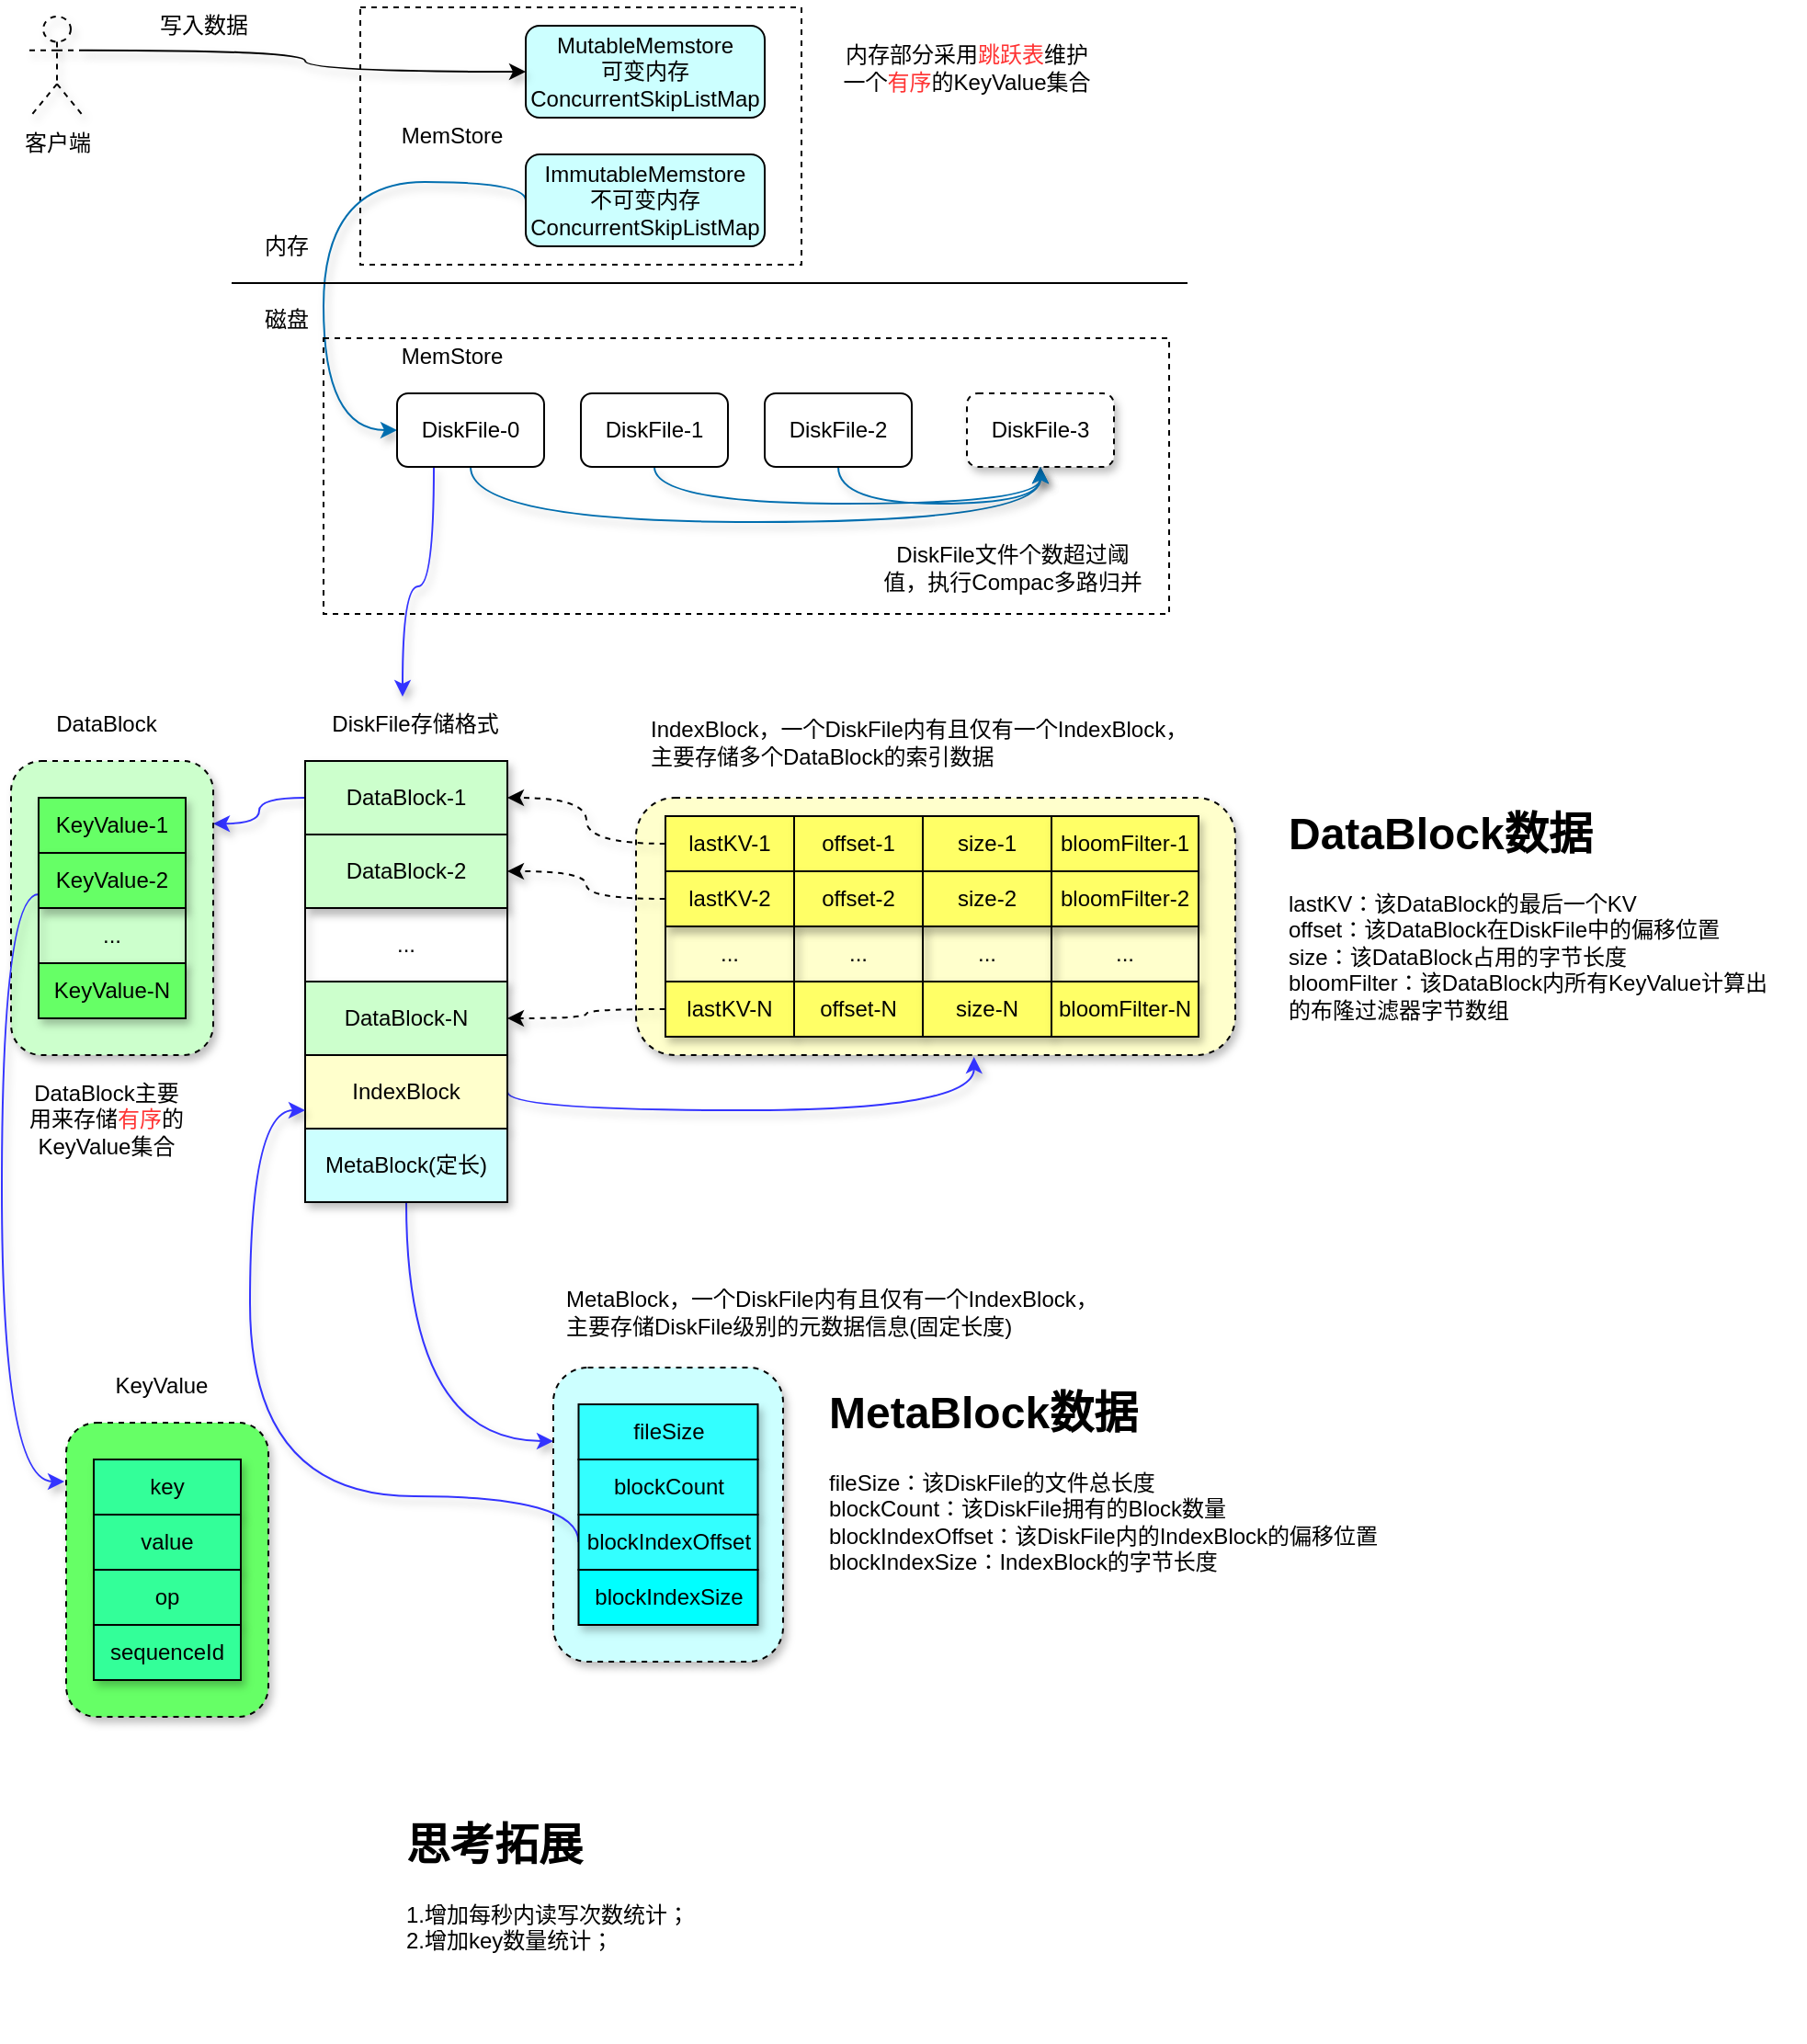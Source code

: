<mxfile version="13.0.3" type="device" pages="2"><diagram id="1KeFDZJCGOe7yQeo6_P3" name="Page-1"><mxGraphModel dx="1102" dy="800" grid="1" gridSize="10" guides="1" tooltips="1" connect="1" arrows="1" fold="1" page="1" pageScale="1" pageWidth="827" pageHeight="1169" math="0" shadow="0"><root><mxCell id="0"/><mxCell id="1" parent="0"/><mxCell id="AtJGYvh9pPP3RpNMi516-91" value="" style="rounded=1;whiteSpace=wrap;html=1;shadow=1;fillColor=#FFFFCC;dashed=1;" vertex="1" parent="1"><mxGeometry x="380" y="680" width="326" height="140" as="geometry"/></mxCell><mxCell id="AtJGYvh9pPP3RpNMi516-4" value="" style="rounded=0;whiteSpace=wrap;html=1;dashed=1;" vertex="1" parent="1"><mxGeometry x="230" y="250" width="240" height="140" as="geometry"/></mxCell><mxCell id="AtJGYvh9pPP3RpNMi516-5" value="MemStore" style="text;html=1;strokeColor=none;fillColor=none;align=center;verticalAlign=middle;whiteSpace=wrap;rounded=0;" vertex="1" parent="1"><mxGeometry x="260" y="310" width="40" height="20" as="geometry"/></mxCell><mxCell id="AtJGYvh9pPP3RpNMi516-7" value="MutableMemstore&lt;br&gt;可变内存&lt;br&gt;ConcurrentSkipListMap" style="rounded=1;whiteSpace=wrap;html=1;fillColor=#CCFFFF;" vertex="1" parent="1"><mxGeometry x="320" y="260" width="130" height="50" as="geometry"/></mxCell><mxCell id="AtJGYvh9pPP3RpNMi516-21" style="edgeStyle=orthogonalEdgeStyle;rounded=0;orthogonalLoop=1;jettySize=auto;html=1;exitX=0;exitY=0.5;exitDx=0;exitDy=0;entryX=0;entryY=0.5;entryDx=0;entryDy=0;shadow=1;curved=1;fillColor=#1ba1e2;strokeColor=#006EAF;" edge="1" parent="1" source="AtJGYvh9pPP3RpNMi516-8" target="AtJGYvh9pPP3RpNMi516-14"><mxGeometry relative="1" as="geometry"><Array as="points"><mxPoint x="320" y="345"/><mxPoint x="210" y="345"/><mxPoint x="210" y="480"/></Array></mxGeometry></mxCell><mxCell id="AtJGYvh9pPP3RpNMi516-8" value="ImmutableMemstore&lt;br&gt;不可变内存&lt;br&gt;ConcurrentSkipListMap" style="rounded=1;whiteSpace=wrap;html=1;fillColor=#CCFFFF;" vertex="1" parent="1"><mxGeometry x="320" y="330" width="130" height="50" as="geometry"/></mxCell><mxCell id="AtJGYvh9pPP3RpNMi516-9" value="" style="rounded=0;whiteSpace=wrap;html=1;fillColor=none;dashed=1;" vertex="1" parent="1"><mxGeometry x="210" y="430" width="460" height="150" as="geometry"/></mxCell><mxCell id="AtJGYvh9pPP3RpNMi516-10" value="" style="endArrow=none;html=1;" edge="1" parent="1"><mxGeometry width="50" height="50" relative="1" as="geometry"><mxPoint x="160" y="400" as="sourcePoint"/><mxPoint x="680" y="400" as="targetPoint"/></mxGeometry></mxCell><mxCell id="AtJGYvh9pPP3RpNMi516-11" value="内存" style="text;html=1;strokeColor=none;fillColor=none;align=center;verticalAlign=middle;whiteSpace=wrap;rounded=0;" vertex="1" parent="1"><mxGeometry x="170" y="370" width="40" height="20" as="geometry"/></mxCell><mxCell id="AtJGYvh9pPP3RpNMi516-13" value="磁盘" style="text;html=1;strokeColor=none;fillColor=none;align=center;verticalAlign=middle;whiteSpace=wrap;rounded=0;" vertex="1" parent="1"><mxGeometry x="170" y="410" width="40" height="20" as="geometry"/></mxCell><mxCell id="AtJGYvh9pPP3RpNMi516-22" style="edgeStyle=orthogonalEdgeStyle;curved=1;rounded=0;orthogonalLoop=1;jettySize=auto;html=1;exitX=0.5;exitY=1;exitDx=0;exitDy=0;entryX=0.5;entryY=1;entryDx=0;entryDy=0;shadow=1;fillColor=#1ba1e2;strokeColor=#006EAF;" edge="1" parent="1" source="AtJGYvh9pPP3RpNMi516-14" target="AtJGYvh9pPP3RpNMi516-19"><mxGeometry relative="1" as="geometry"><Array as="points"><mxPoint x="290" y="530"/><mxPoint x="600" y="530"/></Array></mxGeometry></mxCell><mxCell id="AtJGYvh9pPP3RpNMi516-120" style="edgeStyle=orthogonalEdgeStyle;curved=1;rounded=0;orthogonalLoop=1;jettySize=auto;html=1;exitX=0.25;exitY=1;exitDx=0;exitDy=0;entryX=0.43;entryY=-0.25;entryDx=0;entryDy=0;entryPerimeter=0;shadow=1;strokeColor=#3333FF;fillColor=#3399FF;" edge="1" parent="1" source="AtJGYvh9pPP3RpNMi516-14" target="AtJGYvh9pPP3RpNMi516-43"><mxGeometry relative="1" as="geometry"/></mxCell><mxCell id="AtJGYvh9pPP3RpNMi516-14" value="DiskFile-0" style="rounded=1;whiteSpace=wrap;html=1;fillColor=#FFFFFF;" vertex="1" parent="1"><mxGeometry x="250" y="460" width="80" height="40" as="geometry"/></mxCell><mxCell id="AtJGYvh9pPP3RpNMi516-25" style="edgeStyle=orthogonalEdgeStyle;curved=1;rounded=0;orthogonalLoop=1;jettySize=auto;html=1;exitX=0.5;exitY=1;exitDx=0;exitDy=0;entryX=0.5;entryY=1;entryDx=0;entryDy=0;shadow=1;fillColor=#1ba1e2;strokeColor=#006EAF;" edge="1" parent="1" source="AtJGYvh9pPP3RpNMi516-17" target="AtJGYvh9pPP3RpNMi516-19"><mxGeometry relative="1" as="geometry"/></mxCell><mxCell id="AtJGYvh9pPP3RpNMi516-17" value="DiskFile-1" style="rounded=1;whiteSpace=wrap;html=1;fillColor=#FFFFFF;" vertex="1" parent="1"><mxGeometry x="350" y="460" width="80" height="40" as="geometry"/></mxCell><mxCell id="AtJGYvh9pPP3RpNMi516-26" style="edgeStyle=orthogonalEdgeStyle;curved=1;rounded=0;orthogonalLoop=1;jettySize=auto;html=1;exitX=0.5;exitY=1;exitDx=0;exitDy=0;entryX=0.5;entryY=1;entryDx=0;entryDy=0;shadow=1;fillColor=#1ba1e2;strokeColor=#006EAF;" edge="1" parent="1" source="AtJGYvh9pPP3RpNMi516-18" target="AtJGYvh9pPP3RpNMi516-19"><mxGeometry relative="1" as="geometry"/></mxCell><mxCell id="AtJGYvh9pPP3RpNMi516-18" value="DiskFile-2" style="rounded=1;whiteSpace=wrap;html=1;fillColor=#FFFFFF;" vertex="1" parent="1"><mxGeometry x="450" y="460" width="80" height="40" as="geometry"/></mxCell><mxCell id="AtJGYvh9pPP3RpNMi516-19" value="DiskFile-3" style="rounded=1;whiteSpace=wrap;html=1;fillColor=#FFFFFF;shadow=1;dashed=1;" vertex="1" parent="1"><mxGeometry x="560" y="460" width="80" height="40" as="geometry"/></mxCell><mxCell id="AtJGYvh9pPP3RpNMi516-36" style="edgeStyle=orthogonalEdgeStyle;curved=1;rounded=0;orthogonalLoop=1;jettySize=auto;html=1;exitX=1;exitY=0.333;exitDx=0;exitDy=0;exitPerimeter=0;entryX=0;entryY=0.5;entryDx=0;entryDy=0;shadow=1;fillColor=#CCFFFF;" edge="1" parent="1" source="AtJGYvh9pPP3RpNMi516-27" target="AtJGYvh9pPP3RpNMi516-7"><mxGeometry relative="1" as="geometry"/></mxCell><mxCell id="AtJGYvh9pPP3RpNMi516-27" value="客户端" style="shape=umlActor;verticalLabelPosition=bottom;labelBackgroundColor=#ffffff;verticalAlign=top;html=1;outlineConnect=0;shadow=1;dashed=1;fillColor=none;" vertex="1" parent="1"><mxGeometry x="50" y="255" width="30" height="55" as="geometry"/></mxCell><mxCell id="AtJGYvh9pPP3RpNMi516-33" value="写入数据" style="text;html=1;strokeColor=none;fillColor=none;align=center;verticalAlign=middle;whiteSpace=wrap;rounded=0;shadow=1;dashed=1;" vertex="1" parent="1"><mxGeometry x="120" y="250" width="50" height="20" as="geometry"/></mxCell><mxCell id="AtJGYvh9pPP3RpNMi516-39" value="MemStore" style="text;html=1;strokeColor=none;fillColor=none;align=center;verticalAlign=middle;whiteSpace=wrap;rounded=0;" vertex="1" parent="1"><mxGeometry x="260" y="430" width="40" height="20" as="geometry"/></mxCell><mxCell id="AtJGYvh9pPP3RpNMi516-40" value="DiskFile文件个数超过阈值，执行Compac多路归并" style="text;html=1;strokeColor=none;fillColor=none;align=center;verticalAlign=middle;whiteSpace=wrap;rounded=0;" vertex="1" parent="1"><mxGeometry x="510" y="540" width="150" height="30" as="geometry"/></mxCell><mxCell id="AtJGYvh9pPP3RpNMi516-43" value="DiskFile存储格式" style="text;html=1;strokeColor=none;fillColor=none;align=center;verticalAlign=middle;whiteSpace=wrap;rounded=0;" vertex="1" parent="1"><mxGeometry x="210" y="630" width="100" height="20" as="geometry"/></mxCell><mxCell id="AtJGYvh9pPP3RpNMi516-97" style="edgeStyle=orthogonalEdgeStyle;curved=1;rounded=0;orthogonalLoop=1;jettySize=auto;html=1;exitX=0;exitY=0.5;exitDx=0;exitDy=0;entryX=1;entryY=0.213;entryDx=0;entryDy=0;entryPerimeter=0;shadow=1;fillColor=#3399FF;strokeColor=#3333FF;" edge="1" parent="1" source="AtJGYvh9pPP3RpNMi516-58" target="AtJGYvh9pPP3RpNMi516-66"><mxGeometry relative="1" as="geometry"/></mxCell><mxCell id="AtJGYvh9pPP3RpNMi516-58" value="DataBlock-1" style="rounded=0;whiteSpace=wrap;html=1;shadow=1;fillColor=#CCFFCC;" vertex="1" parent="1"><mxGeometry x="200" y="660" width="110" height="40" as="geometry"/></mxCell><mxCell id="AtJGYvh9pPP3RpNMi516-59" value="DataBlock-2" style="rounded=0;whiteSpace=wrap;html=1;shadow=1;fillColor=#CCFFCC;" vertex="1" parent="1"><mxGeometry x="200" y="700" width="110" height="40" as="geometry"/></mxCell><mxCell id="AtJGYvh9pPP3RpNMi516-62" value="..." style="rounded=0;whiteSpace=wrap;html=1;shadow=1;fillColor=none;" vertex="1" parent="1"><mxGeometry x="200" y="740" width="110" height="40" as="geometry"/></mxCell><mxCell id="AtJGYvh9pPP3RpNMi516-63" value="DataBlock-N" style="rounded=0;whiteSpace=wrap;html=1;shadow=1;fillColor=#CCFFCC;" vertex="1" parent="1"><mxGeometry x="200" y="780" width="110" height="40" as="geometry"/></mxCell><mxCell id="AtJGYvh9pPP3RpNMi516-96" style="edgeStyle=orthogonalEdgeStyle;curved=1;rounded=0;orthogonalLoop=1;jettySize=auto;html=1;exitX=1;exitY=0.5;exitDx=0;exitDy=0;entryX=0.564;entryY=1.007;entryDx=0;entryDy=0;entryPerimeter=0;shadow=1;fillColor=#CCFFFF;strokeColor=#3333FF;" edge="1" parent="1" source="AtJGYvh9pPP3RpNMi516-64" target="AtJGYvh9pPP3RpNMi516-91"><mxGeometry relative="1" as="geometry"><Array as="points"><mxPoint x="310" y="850"/><mxPoint x="564" y="850"/></Array></mxGeometry></mxCell><mxCell id="AtJGYvh9pPP3RpNMi516-64" value="IndexBlock" style="rounded=0;whiteSpace=wrap;html=1;shadow=1;fillColor=#FFFFCC;" vertex="1" parent="1"><mxGeometry x="200" y="820" width="110" height="40" as="geometry"/></mxCell><mxCell id="AtJGYvh9pPP3RpNMi516-112" style="edgeStyle=orthogonalEdgeStyle;curved=1;rounded=0;orthogonalLoop=1;jettySize=auto;html=1;exitX=0.5;exitY=1;exitDx=0;exitDy=0;entryX=0;entryY=0.25;entryDx=0;entryDy=0;shadow=1;strokeColor=#3333FF;fillColor=#3399FF;" edge="1" parent="1" source="AtJGYvh9pPP3RpNMi516-65" target="AtJGYvh9pPP3RpNMi516-102"><mxGeometry relative="1" as="geometry"/></mxCell><mxCell id="AtJGYvh9pPP3RpNMi516-65" value="MetaBlock(定长)" style="rounded=0;whiteSpace=wrap;html=1;shadow=1;fillColor=#CCFFFF;" vertex="1" parent="1"><mxGeometry x="200" y="860" width="110" height="40" as="geometry"/></mxCell><mxCell id="AtJGYvh9pPP3RpNMi516-66" value="" style="rounded=1;whiteSpace=wrap;html=1;shadow=1;fillColor=#CCFFCC;dashed=1;" vertex="1" parent="1"><mxGeometry x="40" y="660" width="110" height="160" as="geometry"/></mxCell><mxCell id="AtJGYvh9pPP3RpNMi516-67" value="KeyValue-1" style="rounded=0;whiteSpace=wrap;html=1;shadow=1;fillColor=#66FF66;" vertex="1" parent="1"><mxGeometry x="55" y="680" width="80" height="30" as="geometry"/></mxCell><mxCell id="AtJGYvh9pPP3RpNMi516-119" style="edgeStyle=orthogonalEdgeStyle;curved=1;rounded=0;orthogonalLoop=1;jettySize=auto;html=1;exitX=0;exitY=0.75;exitDx=0;exitDy=0;entryX=-0.009;entryY=0.2;entryDx=0;entryDy=0;entryPerimeter=0;shadow=1;strokeColor=#3333FF;fillColor=#3399FF;" edge="1" parent="1" source="AtJGYvh9pPP3RpNMi516-68" target="AtJGYvh9pPP3RpNMi516-113"><mxGeometry relative="1" as="geometry"/></mxCell><mxCell id="AtJGYvh9pPP3RpNMi516-68" value="KeyValue-2" style="rounded=0;whiteSpace=wrap;html=1;shadow=1;fillColor=#66FF66;" vertex="1" parent="1"><mxGeometry x="55" y="710" width="80" height="30" as="geometry"/></mxCell><mxCell id="AtJGYvh9pPP3RpNMi516-69" value="..." style="rounded=0;whiteSpace=wrap;html=1;shadow=1;fillColor=none;" vertex="1" parent="1"><mxGeometry x="55" y="740" width="80" height="30" as="geometry"/></mxCell><mxCell id="AtJGYvh9pPP3RpNMi516-70" value="KeyValue-N" style="rounded=0;whiteSpace=wrap;html=1;shadow=1;fillColor=#66FF66;" vertex="1" parent="1"><mxGeometry x="55" y="770" width="80" height="30" as="geometry"/></mxCell><mxCell id="AtJGYvh9pPP3RpNMi516-71" value="DataBlock" style="text;html=1;strokeColor=none;fillColor=none;align=center;verticalAlign=middle;whiteSpace=wrap;rounded=0;" vertex="1" parent="1"><mxGeometry x="59" y="630" width="66" height="20" as="geometry"/></mxCell><mxCell id="AtJGYvh9pPP3RpNMi516-73" value="DataBlock主要用来存储&lt;font color=&quot;#ff3333&quot;&gt;有序&lt;/font&gt;的KeyValue集合" style="text;html=1;strokeColor=none;fillColor=none;align=center;verticalAlign=middle;whiteSpace=wrap;rounded=0;" vertex="1" parent="1"><mxGeometry x="47" y="820" width="90" height="70" as="geometry"/></mxCell><mxCell id="AtJGYvh9pPP3RpNMi516-93" style="edgeStyle=orthogonalEdgeStyle;curved=1;rounded=0;orthogonalLoop=1;jettySize=auto;html=1;exitX=0;exitY=0.5;exitDx=0;exitDy=0;entryX=1;entryY=0.5;entryDx=0;entryDy=0;shadow=1;fillColor=#CCFFFF;dashed=1;" edge="1" parent="1" source="AtJGYvh9pPP3RpNMi516-75" target="AtJGYvh9pPP3RpNMi516-58"><mxGeometry relative="1" as="geometry"/></mxCell><mxCell id="AtJGYvh9pPP3RpNMi516-75" value="lastKV-1" style="rounded=0;whiteSpace=wrap;html=1;shadow=1;fillColor=#FFFF66;" vertex="1" parent="1"><mxGeometry x="396" y="690" width="70" height="30" as="geometry"/></mxCell><mxCell id="AtJGYvh9pPP3RpNMi516-76" value="offset-1" style="rounded=0;whiteSpace=wrap;html=1;shadow=1;fillColor=#FFFF66;" vertex="1" parent="1"><mxGeometry x="466" y="690" width="70" height="30" as="geometry"/></mxCell><mxCell id="AtJGYvh9pPP3RpNMi516-77" value="size-1" style="rounded=0;whiteSpace=wrap;html=1;shadow=1;fillColor=#FFFF66;" vertex="1" parent="1"><mxGeometry x="536" y="690" width="70" height="30" as="geometry"/></mxCell><mxCell id="AtJGYvh9pPP3RpNMi516-78" value="bloomFilter-1" style="rounded=0;whiteSpace=wrap;html=1;shadow=1;fillColor=#FFFF66;" vertex="1" parent="1"><mxGeometry x="606" y="690" width="80" height="30" as="geometry"/></mxCell><mxCell id="AtJGYvh9pPP3RpNMi516-94" style="edgeStyle=orthogonalEdgeStyle;curved=1;rounded=0;orthogonalLoop=1;jettySize=auto;html=1;exitX=0;exitY=0.5;exitDx=0;exitDy=0;entryX=1;entryY=0.5;entryDx=0;entryDy=0;shadow=1;fillColor=#CCFFFF;dashed=1;" edge="1" parent="1" source="AtJGYvh9pPP3RpNMi516-79" target="AtJGYvh9pPP3RpNMi516-59"><mxGeometry relative="1" as="geometry"/></mxCell><mxCell id="AtJGYvh9pPP3RpNMi516-79" value="lastKV-2" style="rounded=0;whiteSpace=wrap;html=1;shadow=1;fillColor=#FFFF66;" vertex="1" parent="1"><mxGeometry x="396" y="720" width="70" height="30" as="geometry"/></mxCell><mxCell id="AtJGYvh9pPP3RpNMi516-80" value="offset-2" style="rounded=0;whiteSpace=wrap;html=1;shadow=1;fillColor=#FFFF66;" vertex="1" parent="1"><mxGeometry x="466" y="720" width="70" height="30" as="geometry"/></mxCell><mxCell id="AtJGYvh9pPP3RpNMi516-81" value="size-2" style="rounded=0;whiteSpace=wrap;html=1;shadow=1;fillColor=#FFFF66;" vertex="1" parent="1"><mxGeometry x="536" y="720" width="70" height="30" as="geometry"/></mxCell><mxCell id="AtJGYvh9pPP3RpNMi516-82" value="bloomFilter-2" style="rounded=0;whiteSpace=wrap;html=1;shadow=1;fillColor=#FFFF66;" vertex="1" parent="1"><mxGeometry x="606" y="720" width="80" height="30" as="geometry"/></mxCell><mxCell id="AtJGYvh9pPP3RpNMi516-83" value="..." style="rounded=0;whiteSpace=wrap;html=1;shadow=1;fillColor=none;" vertex="1" parent="1"><mxGeometry x="396" y="750" width="70" height="30" as="geometry"/></mxCell><mxCell id="AtJGYvh9pPP3RpNMi516-84" value="..." style="rounded=0;whiteSpace=wrap;html=1;shadow=1;fillColor=none;" vertex="1" parent="1"><mxGeometry x="466" y="750" width="70" height="30" as="geometry"/></mxCell><mxCell id="AtJGYvh9pPP3RpNMi516-85" value="..." style="rounded=0;whiteSpace=wrap;html=1;shadow=1;fillColor=none;" vertex="1" parent="1"><mxGeometry x="536" y="750" width="70" height="30" as="geometry"/></mxCell><mxCell id="AtJGYvh9pPP3RpNMi516-86" value="..." style="rounded=0;whiteSpace=wrap;html=1;shadow=1;fillColor=none;" vertex="1" parent="1"><mxGeometry x="606" y="750" width="80" height="30" as="geometry"/></mxCell><mxCell id="AtJGYvh9pPP3RpNMi516-95" style="edgeStyle=orthogonalEdgeStyle;curved=1;rounded=0;orthogonalLoop=1;jettySize=auto;html=1;exitX=0;exitY=0.5;exitDx=0;exitDy=0;entryX=1;entryY=0.5;entryDx=0;entryDy=0;shadow=1;fillColor=#CCFFFF;dashed=1;" edge="1" parent="1" source="AtJGYvh9pPP3RpNMi516-87" target="AtJGYvh9pPP3RpNMi516-63"><mxGeometry relative="1" as="geometry"/></mxCell><mxCell id="AtJGYvh9pPP3RpNMi516-87" value="lastKV-N" style="rounded=0;whiteSpace=wrap;html=1;shadow=1;fillColor=#FFFF66;" vertex="1" parent="1"><mxGeometry x="396" y="780" width="70" height="30" as="geometry"/></mxCell><mxCell id="AtJGYvh9pPP3RpNMi516-88" value="offset-N" style="rounded=0;whiteSpace=wrap;html=1;shadow=1;fillColor=#FFFF66;" vertex="1" parent="1"><mxGeometry x="466" y="780" width="70" height="30" as="geometry"/></mxCell><mxCell id="AtJGYvh9pPP3RpNMi516-89" value="size-N" style="rounded=0;whiteSpace=wrap;html=1;shadow=1;fillColor=#FFFF66;" vertex="1" parent="1"><mxGeometry x="536" y="780" width="70" height="30" as="geometry"/></mxCell><mxCell id="AtJGYvh9pPP3RpNMi516-90" value="bloomFilter-N" style="rounded=0;whiteSpace=wrap;html=1;shadow=1;fillColor=#FFFF66;" vertex="1" parent="1"><mxGeometry x="606" y="780" width="80" height="30" as="geometry"/></mxCell><mxCell id="AtJGYvh9pPP3RpNMi516-92" value="IndexBlock，一个DiskFile内有且仅有一个IndexBlock，主要存储多个DataBlock的索引数据" style="text;html=1;strokeColor=none;fillColor=none;align=left;verticalAlign=middle;whiteSpace=wrap;rounded=0;" vertex="1" parent="1"><mxGeometry x="386" y="630" width="300" height="40" as="geometry"/></mxCell><mxCell id="AtJGYvh9pPP3RpNMi516-98" value="&lt;h1&gt;DataBlock数据&lt;/h1&gt;&lt;div&gt;lastKV：该DataBlock的最后一个KV&lt;br&gt;offset：该DataBlock在DiskFile中的偏移位置&lt;/div&gt;&lt;div&gt;size：该DataBlock占用的字节长度&lt;br&gt;bloomFilter：该DataBlock内所有KeyValue计算出的布隆过滤器字节数组&lt;/div&gt;" style="text;html=1;strokeColor=none;fillColor=none;spacing=5;spacingTop=-20;whiteSpace=wrap;overflow=hidden;rounded=0;shadow=1;" vertex="1" parent="1"><mxGeometry x="730" y="680" width="280" height="130" as="geometry"/></mxCell><mxCell id="AtJGYvh9pPP3RpNMi516-99" value="MetaBlock，一个DiskFile内有且仅有一个IndexBlock，主要存储DiskFile级别的元数据信息(固定长度)" style="text;html=1;strokeColor=none;fillColor=none;align=left;verticalAlign=middle;whiteSpace=wrap;rounded=0;" vertex="1" parent="1"><mxGeometry x="340" y="940" width="300" height="40" as="geometry"/></mxCell><mxCell id="AtJGYvh9pPP3RpNMi516-102" value="" style="rounded=1;whiteSpace=wrap;html=1;shadow=1;fillColor=#CCFFFF;dashed=1;" vertex="1" parent="1"><mxGeometry x="335" y="990" width="125" height="160" as="geometry"/></mxCell><mxCell id="AtJGYvh9pPP3RpNMi516-103" value="fileSize" style="rounded=0;whiteSpace=wrap;html=1;shadow=1;fillColor=#33FFFF;" vertex="1" parent="1"><mxGeometry x="348.75" y="1010" width="97.5" height="30" as="geometry"/></mxCell><mxCell id="AtJGYvh9pPP3RpNMi516-108" value="blockCount" style="rounded=0;whiteSpace=wrap;html=1;shadow=1;fillColor=#33FFFF;" vertex="1" parent="1"><mxGeometry x="348.75" y="1040" width="97.5" height="30" as="geometry"/></mxCell><mxCell id="AtJGYvh9pPP3RpNMi516-121" style="edgeStyle=orthogonalEdgeStyle;curved=1;rounded=0;orthogonalLoop=1;jettySize=auto;html=1;exitX=0;exitY=0.5;exitDx=0;exitDy=0;entryX=0;entryY=0.75;entryDx=0;entryDy=0;shadow=1;strokeColor=#3333FF;fillColor=#3399FF;" edge="1" parent="1" source="AtJGYvh9pPP3RpNMi516-109" target="AtJGYvh9pPP3RpNMi516-64"><mxGeometry relative="1" as="geometry"><Array as="points"><mxPoint x="349" y="1060"/><mxPoint x="170" y="1060"/><mxPoint x="170" y="850"/></Array></mxGeometry></mxCell><mxCell id="AtJGYvh9pPP3RpNMi516-109" value="blockIndexOffset" style="rounded=0;whiteSpace=wrap;html=1;shadow=1;fillColor=#33FFFF;" vertex="1" parent="1"><mxGeometry x="348.75" y="1070" width="97.5" height="30" as="geometry"/></mxCell><mxCell id="AtJGYvh9pPP3RpNMi516-110" value="blockIndexSize" style="rounded=0;whiteSpace=wrap;html=1;shadow=1;fillColor=#00FFFF;" vertex="1" parent="1"><mxGeometry x="348.75" y="1100" width="97.5" height="30" as="geometry"/></mxCell><mxCell id="AtJGYvh9pPP3RpNMi516-111" value="&lt;h1&gt;MetaBlock数据&lt;/h1&gt;&lt;div&gt;fileSize：该DiskFile的文件总长度&lt;br&gt;blockCount：该DiskFile拥有的Block数量&lt;br&gt;blockIndexOffset：该DiskFile内的IndexBlock的偏移位置&lt;br&gt;blockIndexSize：IndexBlock的字节长度&lt;/div&gt;" style="text;html=1;strokeColor=none;fillColor=none;spacing=5;spacingTop=-20;whiteSpace=wrap;overflow=hidden;rounded=0;shadow=1;" vertex="1" parent="1"><mxGeometry x="480" y="995" width="310" height="120" as="geometry"/></mxCell><mxCell id="AtJGYvh9pPP3RpNMi516-113" value="" style="rounded=1;whiteSpace=wrap;html=1;shadow=1;fillColor=#66FF66;dashed=1;" vertex="1" parent="1"><mxGeometry x="70" y="1020" width="110" height="160" as="geometry"/></mxCell><mxCell id="AtJGYvh9pPP3RpNMi516-114" value="key" style="rounded=0;whiteSpace=wrap;html=1;shadow=1;fillColor=#33FF99;" vertex="1" parent="1"><mxGeometry x="85" y="1040" width="80" height="30" as="geometry"/></mxCell><mxCell id="AtJGYvh9pPP3RpNMi516-115" value="value" style="rounded=0;whiteSpace=wrap;html=1;shadow=1;fillColor=#33FF99;" vertex="1" parent="1"><mxGeometry x="85" y="1070" width="80" height="30" as="geometry"/></mxCell><mxCell id="AtJGYvh9pPP3RpNMi516-116" value="op" style="rounded=0;whiteSpace=wrap;html=1;shadow=1;fillColor=#33FF99;" vertex="1" parent="1"><mxGeometry x="85" y="1100" width="80" height="30" as="geometry"/></mxCell><mxCell id="AtJGYvh9pPP3RpNMi516-117" value="sequenceId" style="rounded=0;whiteSpace=wrap;html=1;shadow=1;fillColor=#33FF99;" vertex="1" parent="1"><mxGeometry x="85" y="1130" width="80" height="30" as="geometry"/></mxCell><mxCell id="AtJGYvh9pPP3RpNMi516-118" value="KeyValue" style="text;html=1;strokeColor=none;fillColor=none;align=center;verticalAlign=middle;whiteSpace=wrap;rounded=0;" vertex="1" parent="1"><mxGeometry x="89" y="990" width="66" height="20" as="geometry"/></mxCell><mxCell id="AtJGYvh9pPP3RpNMi516-122" value="内存部分采用&lt;font color=&quot;#ff3333&quot;&gt;跳跃表&lt;/font&gt;维护一个&lt;font color=&quot;#ff3333&quot;&gt;有序&lt;/font&gt;的KeyValue集合" style="text;html=1;strokeColor=none;fillColor=none;align=center;verticalAlign=middle;whiteSpace=wrap;rounded=0;shadow=1;dashed=1;" vertex="1" parent="1"><mxGeometry x="490" y="262.5" width="140" height="40" as="geometry"/></mxCell><mxCell id="AtJGYvh9pPP3RpNMi516-123" value="&lt;h1&gt;思考拓展&lt;/h1&gt;&lt;div&gt;1.增加每秒内读写次数统计；&lt;br&gt;2.增加key数量统计；&lt;/div&gt;" style="text;html=1;strokeColor=none;fillColor=none;spacing=5;spacingTop=-20;whiteSpace=wrap;overflow=hidden;rounded=0;shadow=1;dashed=1;" vertex="1" parent="1"><mxGeometry x="250" y="1230" width="190" height="120" as="geometry"/></mxCell></root></mxGraphModel></diagram><diagram name="Copy of Page-1" id="GTbwqUrIGN9Tex4YSFzC"><mxGraphModel dx="751" dy="567" grid="1" gridSize="10" guides="1" tooltips="1" connect="1" arrows="1" fold="1" page="1" pageScale="1" pageWidth="827" pageHeight="1169" math="0" shadow="0"><root><mxCell id="V8BIZIdt084kIHBdECJ0-0"/><mxCell id="V8BIZIdt084kIHBdECJ0-1" parent="V8BIZIdt084kIHBdECJ0-0"/><mxCell id="V8BIZIdt084kIHBdECJ0-2" value="" style="rounded=1;whiteSpace=wrap;html=1;shadow=1;fillColor=#FFFFCC;dashed=1;" vertex="1" parent="V8BIZIdt084kIHBdECJ0-1"><mxGeometry x="380" y="680" width="326" height="140" as="geometry"/></mxCell><mxCell id="V8BIZIdt084kIHBdECJ0-3" value="" style="rounded=0;whiteSpace=wrap;html=1;dashed=1;" vertex="1" parent="V8BIZIdt084kIHBdECJ0-1"><mxGeometry x="230" y="250" width="240" height="140" as="geometry"/></mxCell><mxCell id="V8BIZIdt084kIHBdECJ0-4" value="MemStore" style="text;html=1;strokeColor=none;fillColor=none;align=center;verticalAlign=middle;whiteSpace=wrap;rounded=0;" vertex="1" parent="V8BIZIdt084kIHBdECJ0-1"><mxGeometry x="260" y="310" width="40" height="20" as="geometry"/></mxCell><mxCell id="V8BIZIdt084kIHBdECJ0-5" value="MutableMemstore&lt;br&gt;可变内存&lt;br&gt;ConcurrentSkipListMap" style="rounded=1;whiteSpace=wrap;html=1;fillColor=#CCFFFF;" vertex="1" parent="V8BIZIdt084kIHBdECJ0-1"><mxGeometry x="320" y="260" width="130" height="50" as="geometry"/></mxCell><mxCell id="V8BIZIdt084kIHBdECJ0-6" style="edgeStyle=orthogonalEdgeStyle;rounded=0;orthogonalLoop=1;jettySize=auto;html=1;exitX=0;exitY=0.5;exitDx=0;exitDy=0;entryX=0;entryY=0.5;entryDx=0;entryDy=0;shadow=1;curved=1;fillColor=#1ba1e2;strokeColor=#006EAF;" edge="1" parent="V8BIZIdt084kIHBdECJ0-1" source="V8BIZIdt084kIHBdECJ0-7" target="V8BIZIdt084kIHBdECJ0-14"><mxGeometry relative="1" as="geometry"><Array as="points"><mxPoint x="320" y="345"/><mxPoint x="210" y="345"/><mxPoint x="210" y="480"/></Array></mxGeometry></mxCell><mxCell id="V8BIZIdt084kIHBdECJ0-7" value="ImmutableMemstore&lt;br&gt;不可变内存&lt;br&gt;ConcurrentSkipListMap" style="rounded=1;whiteSpace=wrap;html=1;fillColor=#CCFFFF;" vertex="1" parent="V8BIZIdt084kIHBdECJ0-1"><mxGeometry x="320" y="330" width="130" height="50" as="geometry"/></mxCell><mxCell id="V8BIZIdt084kIHBdECJ0-8" value="" style="rounded=0;whiteSpace=wrap;html=1;fillColor=none;dashed=1;" vertex="1" parent="V8BIZIdt084kIHBdECJ0-1"><mxGeometry x="210" y="430" width="460" height="150" as="geometry"/></mxCell><mxCell id="V8BIZIdt084kIHBdECJ0-9" value="" style="endArrow=none;html=1;" edge="1" parent="V8BIZIdt084kIHBdECJ0-1"><mxGeometry width="50" height="50" relative="1" as="geometry"><mxPoint x="160" y="400" as="sourcePoint"/><mxPoint x="680" y="400" as="targetPoint"/></mxGeometry></mxCell><mxCell id="V8BIZIdt084kIHBdECJ0-10" value="内存" style="text;html=1;strokeColor=none;fillColor=none;align=center;verticalAlign=middle;whiteSpace=wrap;rounded=0;" vertex="1" parent="V8BIZIdt084kIHBdECJ0-1"><mxGeometry x="170" y="370" width="40" height="20" as="geometry"/></mxCell><mxCell id="V8BIZIdt084kIHBdECJ0-11" value="磁盘" style="text;html=1;strokeColor=none;fillColor=none;align=center;verticalAlign=middle;whiteSpace=wrap;rounded=0;" vertex="1" parent="V8BIZIdt084kIHBdECJ0-1"><mxGeometry x="170" y="410" width="40" height="20" as="geometry"/></mxCell><mxCell id="V8BIZIdt084kIHBdECJ0-12" style="edgeStyle=orthogonalEdgeStyle;curved=1;rounded=0;orthogonalLoop=1;jettySize=auto;html=1;exitX=0.5;exitY=1;exitDx=0;exitDy=0;entryX=0.5;entryY=1;entryDx=0;entryDy=0;shadow=1;fillColor=#1ba1e2;strokeColor=#006EAF;" edge="1" parent="V8BIZIdt084kIHBdECJ0-1" source="V8BIZIdt084kIHBdECJ0-14" target="V8BIZIdt084kIHBdECJ0-19"><mxGeometry relative="1" as="geometry"><Array as="points"><mxPoint x="290" y="530"/><mxPoint x="600" y="530"/></Array></mxGeometry></mxCell><mxCell id="V8BIZIdt084kIHBdECJ0-13" style="edgeStyle=orthogonalEdgeStyle;curved=1;rounded=0;orthogonalLoop=1;jettySize=auto;html=1;exitX=0.25;exitY=1;exitDx=0;exitDy=0;entryX=0.43;entryY=-0.25;entryDx=0;entryDy=0;entryPerimeter=0;shadow=1;strokeColor=#3333FF;fillColor=#3399FF;" edge="1" parent="V8BIZIdt084kIHBdECJ0-1" source="V8BIZIdt084kIHBdECJ0-14" target="V8BIZIdt084kIHBdECJ0-25"><mxGeometry relative="1" as="geometry"/></mxCell><mxCell id="V8BIZIdt084kIHBdECJ0-14" value="DiskFile-0" style="rounded=1;whiteSpace=wrap;html=1;fillColor=#FFFFFF;" vertex="1" parent="V8BIZIdt084kIHBdECJ0-1"><mxGeometry x="250" y="460" width="80" height="40" as="geometry"/></mxCell><mxCell id="V8BIZIdt084kIHBdECJ0-15" style="edgeStyle=orthogonalEdgeStyle;curved=1;rounded=0;orthogonalLoop=1;jettySize=auto;html=1;exitX=0.5;exitY=1;exitDx=0;exitDy=0;entryX=0.5;entryY=1;entryDx=0;entryDy=0;shadow=1;fillColor=#1ba1e2;strokeColor=#006EAF;" edge="1" parent="V8BIZIdt084kIHBdECJ0-1" source="V8BIZIdt084kIHBdECJ0-16" target="V8BIZIdt084kIHBdECJ0-19"><mxGeometry relative="1" as="geometry"/></mxCell><mxCell id="V8BIZIdt084kIHBdECJ0-16" value="DiskFile-1" style="rounded=1;whiteSpace=wrap;html=1;fillColor=#FFFFFF;" vertex="1" parent="V8BIZIdt084kIHBdECJ0-1"><mxGeometry x="350" y="460" width="80" height="40" as="geometry"/></mxCell><mxCell id="V8BIZIdt084kIHBdECJ0-17" style="edgeStyle=orthogonalEdgeStyle;curved=1;rounded=0;orthogonalLoop=1;jettySize=auto;html=1;exitX=0.5;exitY=1;exitDx=0;exitDy=0;entryX=0.5;entryY=1;entryDx=0;entryDy=0;shadow=1;fillColor=#1ba1e2;strokeColor=#006EAF;" edge="1" parent="V8BIZIdt084kIHBdECJ0-1" source="V8BIZIdt084kIHBdECJ0-18" target="V8BIZIdt084kIHBdECJ0-19"><mxGeometry relative="1" as="geometry"/></mxCell><mxCell id="V8BIZIdt084kIHBdECJ0-18" value="DiskFile-2" style="rounded=1;whiteSpace=wrap;html=1;fillColor=#FFFFFF;" vertex="1" parent="V8BIZIdt084kIHBdECJ0-1"><mxGeometry x="450" y="460" width="80" height="40" as="geometry"/></mxCell><mxCell id="V8BIZIdt084kIHBdECJ0-19" value="DiskFile-3" style="rounded=1;whiteSpace=wrap;html=1;fillColor=#FFFFFF;shadow=1;dashed=1;" vertex="1" parent="V8BIZIdt084kIHBdECJ0-1"><mxGeometry x="560" y="460" width="80" height="40" as="geometry"/></mxCell><mxCell id="V8BIZIdt084kIHBdECJ0-20" style="edgeStyle=orthogonalEdgeStyle;curved=1;rounded=0;orthogonalLoop=1;jettySize=auto;html=1;exitX=1;exitY=0.333;exitDx=0;exitDy=0;exitPerimeter=0;entryX=0;entryY=0.5;entryDx=0;entryDy=0;shadow=1;fillColor=#CCFFFF;" edge="1" parent="V8BIZIdt084kIHBdECJ0-1" source="V8BIZIdt084kIHBdECJ0-21" target="V8BIZIdt084kIHBdECJ0-5"><mxGeometry relative="1" as="geometry"/></mxCell><mxCell id="V8BIZIdt084kIHBdECJ0-21" value="客户端" style="shape=umlActor;verticalLabelPosition=bottom;labelBackgroundColor=#ffffff;verticalAlign=top;html=1;outlineConnect=0;shadow=1;dashed=1;fillColor=none;" vertex="1" parent="V8BIZIdt084kIHBdECJ0-1"><mxGeometry x="50" y="255" width="30" height="55" as="geometry"/></mxCell><mxCell id="V8BIZIdt084kIHBdECJ0-22" value="写入数据" style="text;html=1;strokeColor=none;fillColor=none;align=center;verticalAlign=middle;whiteSpace=wrap;rounded=0;shadow=1;dashed=1;" vertex="1" parent="V8BIZIdt084kIHBdECJ0-1"><mxGeometry x="120" y="250" width="50" height="20" as="geometry"/></mxCell><mxCell id="V8BIZIdt084kIHBdECJ0-23" value="MemStore" style="text;html=1;strokeColor=none;fillColor=none;align=center;verticalAlign=middle;whiteSpace=wrap;rounded=0;" vertex="1" parent="V8BIZIdt084kIHBdECJ0-1"><mxGeometry x="260" y="430" width="40" height="20" as="geometry"/></mxCell><mxCell id="V8BIZIdt084kIHBdECJ0-24" value="DiskFile文件个数超过阈值，执行Compac多路归并" style="text;html=1;strokeColor=none;fillColor=none;align=center;verticalAlign=middle;whiteSpace=wrap;rounded=0;" vertex="1" parent="V8BIZIdt084kIHBdECJ0-1"><mxGeometry x="510" y="540" width="150" height="30" as="geometry"/></mxCell><mxCell id="V8BIZIdt084kIHBdECJ0-25" value="DiskFile存储格式" style="text;html=1;strokeColor=none;fillColor=none;align=center;verticalAlign=middle;whiteSpace=wrap;rounded=0;" vertex="1" parent="V8BIZIdt084kIHBdECJ0-1"><mxGeometry x="210" y="630" width="100" height="20" as="geometry"/></mxCell><mxCell id="V8BIZIdt084kIHBdECJ0-26" style="edgeStyle=orthogonalEdgeStyle;curved=1;rounded=0;orthogonalLoop=1;jettySize=auto;html=1;exitX=0;exitY=0.5;exitDx=0;exitDy=0;entryX=1;entryY=0.213;entryDx=0;entryDy=0;entryPerimeter=0;shadow=1;fillColor=#3399FF;strokeColor=#3333FF;" edge="1" parent="V8BIZIdt084kIHBdECJ0-1" source="V8BIZIdt084kIHBdECJ0-27" target="V8BIZIdt084kIHBdECJ0-35"><mxGeometry relative="1" as="geometry"/></mxCell><mxCell id="V8BIZIdt084kIHBdECJ0-27" value="DataBlock-1" style="rounded=0;whiteSpace=wrap;html=1;shadow=1;fillColor=#CCFFCC;" vertex="1" parent="V8BIZIdt084kIHBdECJ0-1"><mxGeometry x="200" y="660" width="110" height="40" as="geometry"/></mxCell><mxCell id="V8BIZIdt084kIHBdECJ0-28" value="DataBlock-2" style="rounded=0;whiteSpace=wrap;html=1;shadow=1;fillColor=#CCFFCC;" vertex="1" parent="V8BIZIdt084kIHBdECJ0-1"><mxGeometry x="200" y="700" width="110" height="40" as="geometry"/></mxCell><mxCell id="V8BIZIdt084kIHBdECJ0-29" value="..." style="rounded=0;whiteSpace=wrap;html=1;shadow=1;fillColor=none;" vertex="1" parent="V8BIZIdt084kIHBdECJ0-1"><mxGeometry x="200" y="740" width="110" height="40" as="geometry"/></mxCell><mxCell id="V8BIZIdt084kIHBdECJ0-30" value="DataBlock-N" style="rounded=0;whiteSpace=wrap;html=1;shadow=1;fillColor=#CCFFCC;" vertex="1" parent="V8BIZIdt084kIHBdECJ0-1"><mxGeometry x="200" y="780" width="110" height="40" as="geometry"/></mxCell><mxCell id="V8BIZIdt084kIHBdECJ0-31" style="edgeStyle=orthogonalEdgeStyle;curved=1;rounded=0;orthogonalLoop=1;jettySize=auto;html=1;exitX=1;exitY=0.5;exitDx=0;exitDy=0;entryX=0.564;entryY=1.007;entryDx=0;entryDy=0;entryPerimeter=0;shadow=1;fillColor=#CCFFFF;strokeColor=#3333FF;" edge="1" parent="V8BIZIdt084kIHBdECJ0-1" source="V8BIZIdt084kIHBdECJ0-32" target="V8BIZIdt084kIHBdECJ0-2"><mxGeometry relative="1" as="geometry"><Array as="points"><mxPoint x="310" y="850"/><mxPoint x="564" y="850"/></Array></mxGeometry></mxCell><mxCell id="V8BIZIdt084kIHBdECJ0-32" value="IndexBlock" style="rounded=0;whiteSpace=wrap;html=1;shadow=1;fillColor=#FFFFCC;" vertex="1" parent="V8BIZIdt084kIHBdECJ0-1"><mxGeometry x="200" y="820" width="110" height="40" as="geometry"/></mxCell><mxCell id="V8BIZIdt084kIHBdECJ0-33" style="edgeStyle=orthogonalEdgeStyle;curved=1;rounded=0;orthogonalLoop=1;jettySize=auto;html=1;exitX=0.5;exitY=1;exitDx=0;exitDy=0;entryX=0;entryY=0.25;entryDx=0;entryDy=0;shadow=1;strokeColor=#3333FF;fillColor=#3399FF;" edge="1" parent="V8BIZIdt084kIHBdECJ0-1" source="V8BIZIdt084kIHBdECJ0-34" target="V8BIZIdt084kIHBdECJ0-65"><mxGeometry relative="1" as="geometry"/></mxCell><mxCell id="V8BIZIdt084kIHBdECJ0-34" value="MetaBlock(定长)" style="rounded=0;whiteSpace=wrap;html=1;shadow=1;fillColor=#CCFFFF;" vertex="1" parent="V8BIZIdt084kIHBdECJ0-1"><mxGeometry x="200" y="860" width="110" height="40" as="geometry"/></mxCell><mxCell id="V8BIZIdt084kIHBdECJ0-35" value="" style="rounded=1;whiteSpace=wrap;html=1;shadow=1;fillColor=#CCFFCC;dashed=1;" vertex="1" parent="V8BIZIdt084kIHBdECJ0-1"><mxGeometry x="40" y="660" width="110" height="160" as="geometry"/></mxCell><mxCell id="V8BIZIdt084kIHBdECJ0-36" value="KeyValue-1" style="rounded=0;whiteSpace=wrap;html=1;shadow=1;fillColor=#66FF66;" vertex="1" parent="V8BIZIdt084kIHBdECJ0-1"><mxGeometry x="55" y="680" width="80" height="30" as="geometry"/></mxCell><mxCell id="V8BIZIdt084kIHBdECJ0-37" style="edgeStyle=orthogonalEdgeStyle;curved=1;rounded=0;orthogonalLoop=1;jettySize=auto;html=1;exitX=0;exitY=0.75;exitDx=0;exitDy=0;entryX=-0.009;entryY=0.2;entryDx=0;entryDy=0;entryPerimeter=0;shadow=1;strokeColor=#3333FF;fillColor=#3399FF;" edge="1" parent="V8BIZIdt084kIHBdECJ0-1" source="V8BIZIdt084kIHBdECJ0-38" target="V8BIZIdt084kIHBdECJ0-72"><mxGeometry relative="1" as="geometry"/></mxCell><mxCell id="V8BIZIdt084kIHBdECJ0-38" value="KeyValue-2" style="rounded=0;whiteSpace=wrap;html=1;shadow=1;fillColor=#66FF66;" vertex="1" parent="V8BIZIdt084kIHBdECJ0-1"><mxGeometry x="55" y="710" width="80" height="30" as="geometry"/></mxCell><mxCell id="V8BIZIdt084kIHBdECJ0-39" value="..." style="rounded=0;whiteSpace=wrap;html=1;shadow=1;fillColor=none;" vertex="1" parent="V8BIZIdt084kIHBdECJ0-1"><mxGeometry x="55" y="740" width="80" height="30" as="geometry"/></mxCell><mxCell id="V8BIZIdt084kIHBdECJ0-40" value="KeyValue-N" style="rounded=0;whiteSpace=wrap;html=1;shadow=1;fillColor=#66FF66;" vertex="1" parent="V8BIZIdt084kIHBdECJ0-1"><mxGeometry x="55" y="770" width="80" height="30" as="geometry"/></mxCell><mxCell id="V8BIZIdt084kIHBdECJ0-41" value="DataBlock" style="text;html=1;strokeColor=none;fillColor=none;align=center;verticalAlign=middle;whiteSpace=wrap;rounded=0;" vertex="1" parent="V8BIZIdt084kIHBdECJ0-1"><mxGeometry x="59" y="630" width="66" height="20" as="geometry"/></mxCell><mxCell id="V8BIZIdt084kIHBdECJ0-42" value="DataBlock主要用来存储&lt;font color=&quot;#ff3333&quot;&gt;有序&lt;/font&gt;的KeyValue集合" style="text;html=1;strokeColor=none;fillColor=none;align=center;verticalAlign=middle;whiteSpace=wrap;rounded=0;" vertex="1" parent="V8BIZIdt084kIHBdECJ0-1"><mxGeometry x="47" y="820" width="90" height="70" as="geometry"/></mxCell><mxCell id="V8BIZIdt084kIHBdECJ0-43" style="edgeStyle=orthogonalEdgeStyle;curved=1;rounded=0;orthogonalLoop=1;jettySize=auto;html=1;exitX=0;exitY=0.5;exitDx=0;exitDy=0;entryX=1;entryY=0.5;entryDx=0;entryDy=0;shadow=1;fillColor=#CCFFFF;dashed=1;" edge="1" parent="V8BIZIdt084kIHBdECJ0-1" source="V8BIZIdt084kIHBdECJ0-44" target="V8BIZIdt084kIHBdECJ0-27"><mxGeometry relative="1" as="geometry"/></mxCell><mxCell id="V8BIZIdt084kIHBdECJ0-44" value="lastKV-1" style="rounded=0;whiteSpace=wrap;html=1;shadow=1;fillColor=#FFFF66;" vertex="1" parent="V8BIZIdt084kIHBdECJ0-1"><mxGeometry x="396" y="690" width="70" height="30" as="geometry"/></mxCell><mxCell id="V8BIZIdt084kIHBdECJ0-45" value="offset-1" style="rounded=0;whiteSpace=wrap;html=1;shadow=1;fillColor=#FFFF66;" vertex="1" parent="V8BIZIdt084kIHBdECJ0-1"><mxGeometry x="466" y="690" width="70" height="30" as="geometry"/></mxCell><mxCell id="V8BIZIdt084kIHBdECJ0-46" value="size-1" style="rounded=0;whiteSpace=wrap;html=1;shadow=1;fillColor=#FFFF66;" vertex="1" parent="V8BIZIdt084kIHBdECJ0-1"><mxGeometry x="536" y="690" width="70" height="30" as="geometry"/></mxCell><mxCell id="V8BIZIdt084kIHBdECJ0-47" value="bloomFilter-1" style="rounded=0;whiteSpace=wrap;html=1;shadow=1;fillColor=#FFFF66;" vertex="1" parent="V8BIZIdt084kIHBdECJ0-1"><mxGeometry x="606" y="690" width="80" height="30" as="geometry"/></mxCell><mxCell id="V8BIZIdt084kIHBdECJ0-48" style="edgeStyle=orthogonalEdgeStyle;curved=1;rounded=0;orthogonalLoop=1;jettySize=auto;html=1;exitX=0;exitY=0.5;exitDx=0;exitDy=0;entryX=1;entryY=0.5;entryDx=0;entryDy=0;shadow=1;fillColor=#CCFFFF;dashed=1;" edge="1" parent="V8BIZIdt084kIHBdECJ0-1" source="V8BIZIdt084kIHBdECJ0-49" target="V8BIZIdt084kIHBdECJ0-28"><mxGeometry relative="1" as="geometry"/></mxCell><mxCell id="V8BIZIdt084kIHBdECJ0-49" value="lastKV-2" style="rounded=0;whiteSpace=wrap;html=1;shadow=1;fillColor=#FFFF66;" vertex="1" parent="V8BIZIdt084kIHBdECJ0-1"><mxGeometry x="396" y="720" width="70" height="30" as="geometry"/></mxCell><mxCell id="V8BIZIdt084kIHBdECJ0-50" value="offset-2" style="rounded=0;whiteSpace=wrap;html=1;shadow=1;fillColor=#FFFF66;" vertex="1" parent="V8BIZIdt084kIHBdECJ0-1"><mxGeometry x="466" y="720" width="70" height="30" as="geometry"/></mxCell><mxCell id="V8BIZIdt084kIHBdECJ0-51" value="size-2" style="rounded=0;whiteSpace=wrap;html=1;shadow=1;fillColor=#FFFF66;" vertex="1" parent="V8BIZIdt084kIHBdECJ0-1"><mxGeometry x="536" y="720" width="70" height="30" as="geometry"/></mxCell><mxCell id="V8BIZIdt084kIHBdECJ0-52" value="bloomFilter-2" style="rounded=0;whiteSpace=wrap;html=1;shadow=1;fillColor=#FFFF66;" vertex="1" parent="V8BIZIdt084kIHBdECJ0-1"><mxGeometry x="606" y="720" width="80" height="30" as="geometry"/></mxCell><mxCell id="V8BIZIdt084kIHBdECJ0-53" value="..." style="rounded=0;whiteSpace=wrap;html=1;shadow=1;fillColor=none;" vertex="1" parent="V8BIZIdt084kIHBdECJ0-1"><mxGeometry x="396" y="750" width="70" height="30" as="geometry"/></mxCell><mxCell id="V8BIZIdt084kIHBdECJ0-54" value="..." style="rounded=0;whiteSpace=wrap;html=1;shadow=1;fillColor=none;" vertex="1" parent="V8BIZIdt084kIHBdECJ0-1"><mxGeometry x="466" y="750" width="70" height="30" as="geometry"/></mxCell><mxCell id="V8BIZIdt084kIHBdECJ0-55" value="..." style="rounded=0;whiteSpace=wrap;html=1;shadow=1;fillColor=none;" vertex="1" parent="V8BIZIdt084kIHBdECJ0-1"><mxGeometry x="536" y="750" width="70" height="30" as="geometry"/></mxCell><mxCell id="V8BIZIdt084kIHBdECJ0-56" value="..." style="rounded=0;whiteSpace=wrap;html=1;shadow=1;fillColor=none;" vertex="1" parent="V8BIZIdt084kIHBdECJ0-1"><mxGeometry x="606" y="750" width="80" height="30" as="geometry"/></mxCell><mxCell id="V8BIZIdt084kIHBdECJ0-57" style="edgeStyle=orthogonalEdgeStyle;curved=1;rounded=0;orthogonalLoop=1;jettySize=auto;html=1;exitX=0;exitY=0.5;exitDx=0;exitDy=0;entryX=1;entryY=0.5;entryDx=0;entryDy=0;shadow=1;fillColor=#CCFFFF;dashed=1;" edge="1" parent="V8BIZIdt084kIHBdECJ0-1" source="V8BIZIdt084kIHBdECJ0-58" target="V8BIZIdt084kIHBdECJ0-30"><mxGeometry relative="1" as="geometry"/></mxCell><mxCell id="V8BIZIdt084kIHBdECJ0-58" value="lastKV-N" style="rounded=0;whiteSpace=wrap;html=1;shadow=1;fillColor=#FFFF66;" vertex="1" parent="V8BIZIdt084kIHBdECJ0-1"><mxGeometry x="396" y="780" width="70" height="30" as="geometry"/></mxCell><mxCell id="V8BIZIdt084kIHBdECJ0-59" value="offset-N" style="rounded=0;whiteSpace=wrap;html=1;shadow=1;fillColor=#FFFF66;" vertex="1" parent="V8BIZIdt084kIHBdECJ0-1"><mxGeometry x="466" y="780" width="70" height="30" as="geometry"/></mxCell><mxCell id="V8BIZIdt084kIHBdECJ0-60" value="size-N" style="rounded=0;whiteSpace=wrap;html=1;shadow=1;fillColor=#FFFF66;" vertex="1" parent="V8BIZIdt084kIHBdECJ0-1"><mxGeometry x="536" y="780" width="70" height="30" as="geometry"/></mxCell><mxCell id="V8BIZIdt084kIHBdECJ0-61" value="bloomFilter-N" style="rounded=0;whiteSpace=wrap;html=1;shadow=1;fillColor=#FFFF66;" vertex="1" parent="V8BIZIdt084kIHBdECJ0-1"><mxGeometry x="606" y="780" width="80" height="30" as="geometry"/></mxCell><mxCell id="V8BIZIdt084kIHBdECJ0-62" value="IndexBlock，一个DiskFile内有且仅有一个IndexBlock，主要存储多个DataBlock的索引数据" style="text;html=1;strokeColor=none;fillColor=none;align=left;verticalAlign=middle;whiteSpace=wrap;rounded=0;" vertex="1" parent="V8BIZIdt084kIHBdECJ0-1"><mxGeometry x="386" y="630" width="300" height="40" as="geometry"/></mxCell><mxCell id="V8BIZIdt084kIHBdECJ0-63" value="&lt;h1&gt;DataBlock数据&lt;/h1&gt;&lt;div&gt;lastKV：该DataBlock的最后一个KV&lt;br&gt;offset：该DataBlock在DiskFile中的偏移位置&lt;/div&gt;&lt;div&gt;size：该DataBlock占用的字节长度&lt;br&gt;bloomFilter：该DataBlock内所有KeyValue计算出的布隆过滤器字节数组&lt;/div&gt;" style="text;html=1;strokeColor=none;fillColor=none;spacing=5;spacingTop=-20;whiteSpace=wrap;overflow=hidden;rounded=0;shadow=1;" vertex="1" parent="V8BIZIdt084kIHBdECJ0-1"><mxGeometry x="730" y="680" width="280" height="130" as="geometry"/></mxCell><mxCell id="V8BIZIdt084kIHBdECJ0-64" value="MetaBlock，一个DiskFile内有且仅有一个IndexBlock，主要存储DiskFile级别的元数据信息(固定长度)" style="text;html=1;strokeColor=none;fillColor=none;align=left;verticalAlign=middle;whiteSpace=wrap;rounded=0;" vertex="1" parent="V8BIZIdt084kIHBdECJ0-1"><mxGeometry x="340" y="940" width="300" height="40" as="geometry"/></mxCell><mxCell id="V8BIZIdt084kIHBdECJ0-65" value="" style="rounded=1;whiteSpace=wrap;html=1;shadow=1;fillColor=#CCFFFF;dashed=1;" vertex="1" parent="V8BIZIdt084kIHBdECJ0-1"><mxGeometry x="335" y="990" width="125" height="160" as="geometry"/></mxCell><mxCell id="V8BIZIdt084kIHBdECJ0-66" value="fileSize" style="rounded=0;whiteSpace=wrap;html=1;shadow=1;fillColor=#33FFFF;" vertex="1" parent="V8BIZIdt084kIHBdECJ0-1"><mxGeometry x="348.75" y="1010" width="97.5" height="30" as="geometry"/></mxCell><mxCell id="V8BIZIdt084kIHBdECJ0-67" value="blockCount" style="rounded=0;whiteSpace=wrap;html=1;shadow=1;fillColor=#33FFFF;" vertex="1" parent="V8BIZIdt084kIHBdECJ0-1"><mxGeometry x="348.75" y="1040" width="97.5" height="30" as="geometry"/></mxCell><mxCell id="V8BIZIdt084kIHBdECJ0-68" style="edgeStyle=orthogonalEdgeStyle;curved=1;rounded=0;orthogonalLoop=1;jettySize=auto;html=1;exitX=0;exitY=0.5;exitDx=0;exitDy=0;entryX=0;entryY=0.75;entryDx=0;entryDy=0;shadow=1;strokeColor=#3333FF;fillColor=#3399FF;" edge="1" parent="V8BIZIdt084kIHBdECJ0-1" source="V8BIZIdt084kIHBdECJ0-69" target="V8BIZIdt084kIHBdECJ0-32"><mxGeometry relative="1" as="geometry"><Array as="points"><mxPoint x="349" y="1060"/><mxPoint x="170" y="1060"/><mxPoint x="170" y="850"/></Array></mxGeometry></mxCell><mxCell id="V8BIZIdt084kIHBdECJ0-69" value="blockIndexOffset" style="rounded=0;whiteSpace=wrap;html=1;shadow=1;fillColor=#33FFFF;" vertex="1" parent="V8BIZIdt084kIHBdECJ0-1"><mxGeometry x="348.75" y="1070" width="97.5" height="30" as="geometry"/></mxCell><mxCell id="V8BIZIdt084kIHBdECJ0-70" value="blockIndexSize" style="rounded=0;whiteSpace=wrap;html=1;shadow=1;fillColor=#00FFFF;" vertex="1" parent="V8BIZIdt084kIHBdECJ0-1"><mxGeometry x="348.75" y="1100" width="97.5" height="30" as="geometry"/></mxCell><mxCell id="V8BIZIdt084kIHBdECJ0-71" value="&lt;h1&gt;MetaBlock数据&lt;/h1&gt;&lt;div&gt;fileSize：该DiskFile的文件总长度&lt;br&gt;blockCount：该DiskFile拥有的Block数量&lt;br&gt;blockIndexOffset：该DiskFile内的IndexBlock的偏移位置&lt;br&gt;blockIndexSize：IndexBlock的字节长度&lt;/div&gt;" style="text;html=1;strokeColor=none;fillColor=none;spacing=5;spacingTop=-20;whiteSpace=wrap;overflow=hidden;rounded=0;shadow=1;" vertex="1" parent="V8BIZIdt084kIHBdECJ0-1"><mxGeometry x="480" y="995" width="310" height="120" as="geometry"/></mxCell><mxCell id="V8BIZIdt084kIHBdECJ0-72" value="" style="rounded=1;whiteSpace=wrap;html=1;shadow=1;fillColor=#66FF66;dashed=1;" vertex="1" parent="V8BIZIdt084kIHBdECJ0-1"><mxGeometry x="70" y="1020" width="110" height="160" as="geometry"/></mxCell><mxCell id="V8BIZIdt084kIHBdECJ0-73" value="key" style="rounded=0;whiteSpace=wrap;html=1;shadow=1;fillColor=#33FF99;" vertex="1" parent="V8BIZIdt084kIHBdECJ0-1"><mxGeometry x="85" y="1040" width="80" height="30" as="geometry"/></mxCell><mxCell id="V8BIZIdt084kIHBdECJ0-74" value="value" style="rounded=0;whiteSpace=wrap;html=1;shadow=1;fillColor=#33FF99;" vertex="1" parent="V8BIZIdt084kIHBdECJ0-1"><mxGeometry x="85" y="1070" width="80" height="30" as="geometry"/></mxCell><mxCell id="V8BIZIdt084kIHBdECJ0-75" value="op" style="rounded=0;whiteSpace=wrap;html=1;shadow=1;fillColor=#33FF99;" vertex="1" parent="V8BIZIdt084kIHBdECJ0-1"><mxGeometry x="85" y="1100" width="80" height="30" as="geometry"/></mxCell><mxCell id="V8BIZIdt084kIHBdECJ0-76" value="sequenceId" style="rounded=0;whiteSpace=wrap;html=1;shadow=1;fillColor=#33FF99;" vertex="1" parent="V8BIZIdt084kIHBdECJ0-1"><mxGeometry x="85" y="1130" width="80" height="30" as="geometry"/></mxCell><mxCell id="V8BIZIdt084kIHBdECJ0-77" value="KeyValue" style="text;html=1;strokeColor=none;fillColor=none;align=center;verticalAlign=middle;whiteSpace=wrap;rounded=0;" vertex="1" parent="V8BIZIdt084kIHBdECJ0-1"><mxGeometry x="89" y="990" width="66" height="20" as="geometry"/></mxCell><mxCell id="V8BIZIdt084kIHBdECJ0-78" value="内存部分采用&lt;font color=&quot;#ff3333&quot;&gt;跳跃表&lt;/font&gt;维护一个&lt;font color=&quot;#ff3333&quot;&gt;有序&lt;/font&gt;的KeyValue集合" style="text;html=1;strokeColor=none;fillColor=none;align=center;verticalAlign=middle;whiteSpace=wrap;rounded=0;shadow=1;dashed=1;" vertex="1" parent="V8BIZIdt084kIHBdECJ0-1"><mxGeometry x="490" y="262.5" width="140" height="40" as="geometry"/></mxCell><mxCell id="V8BIZIdt084kIHBdECJ0-79" value="&lt;h1&gt;思考拓展&lt;/h1&gt;&lt;div&gt;1.增加每秒内读写次数统计；&lt;br&gt;2.增加key数量统计；&lt;/div&gt;" style="text;html=1;strokeColor=none;fillColor=none;spacing=5;spacingTop=-20;whiteSpace=wrap;overflow=hidden;rounded=0;shadow=1;dashed=1;" vertex="1" parent="V8BIZIdt084kIHBdECJ0-1"><mxGeometry x="250" y="1230" width="190" height="120" as="geometry"/></mxCell></root></mxGraphModel></diagram></mxfile>